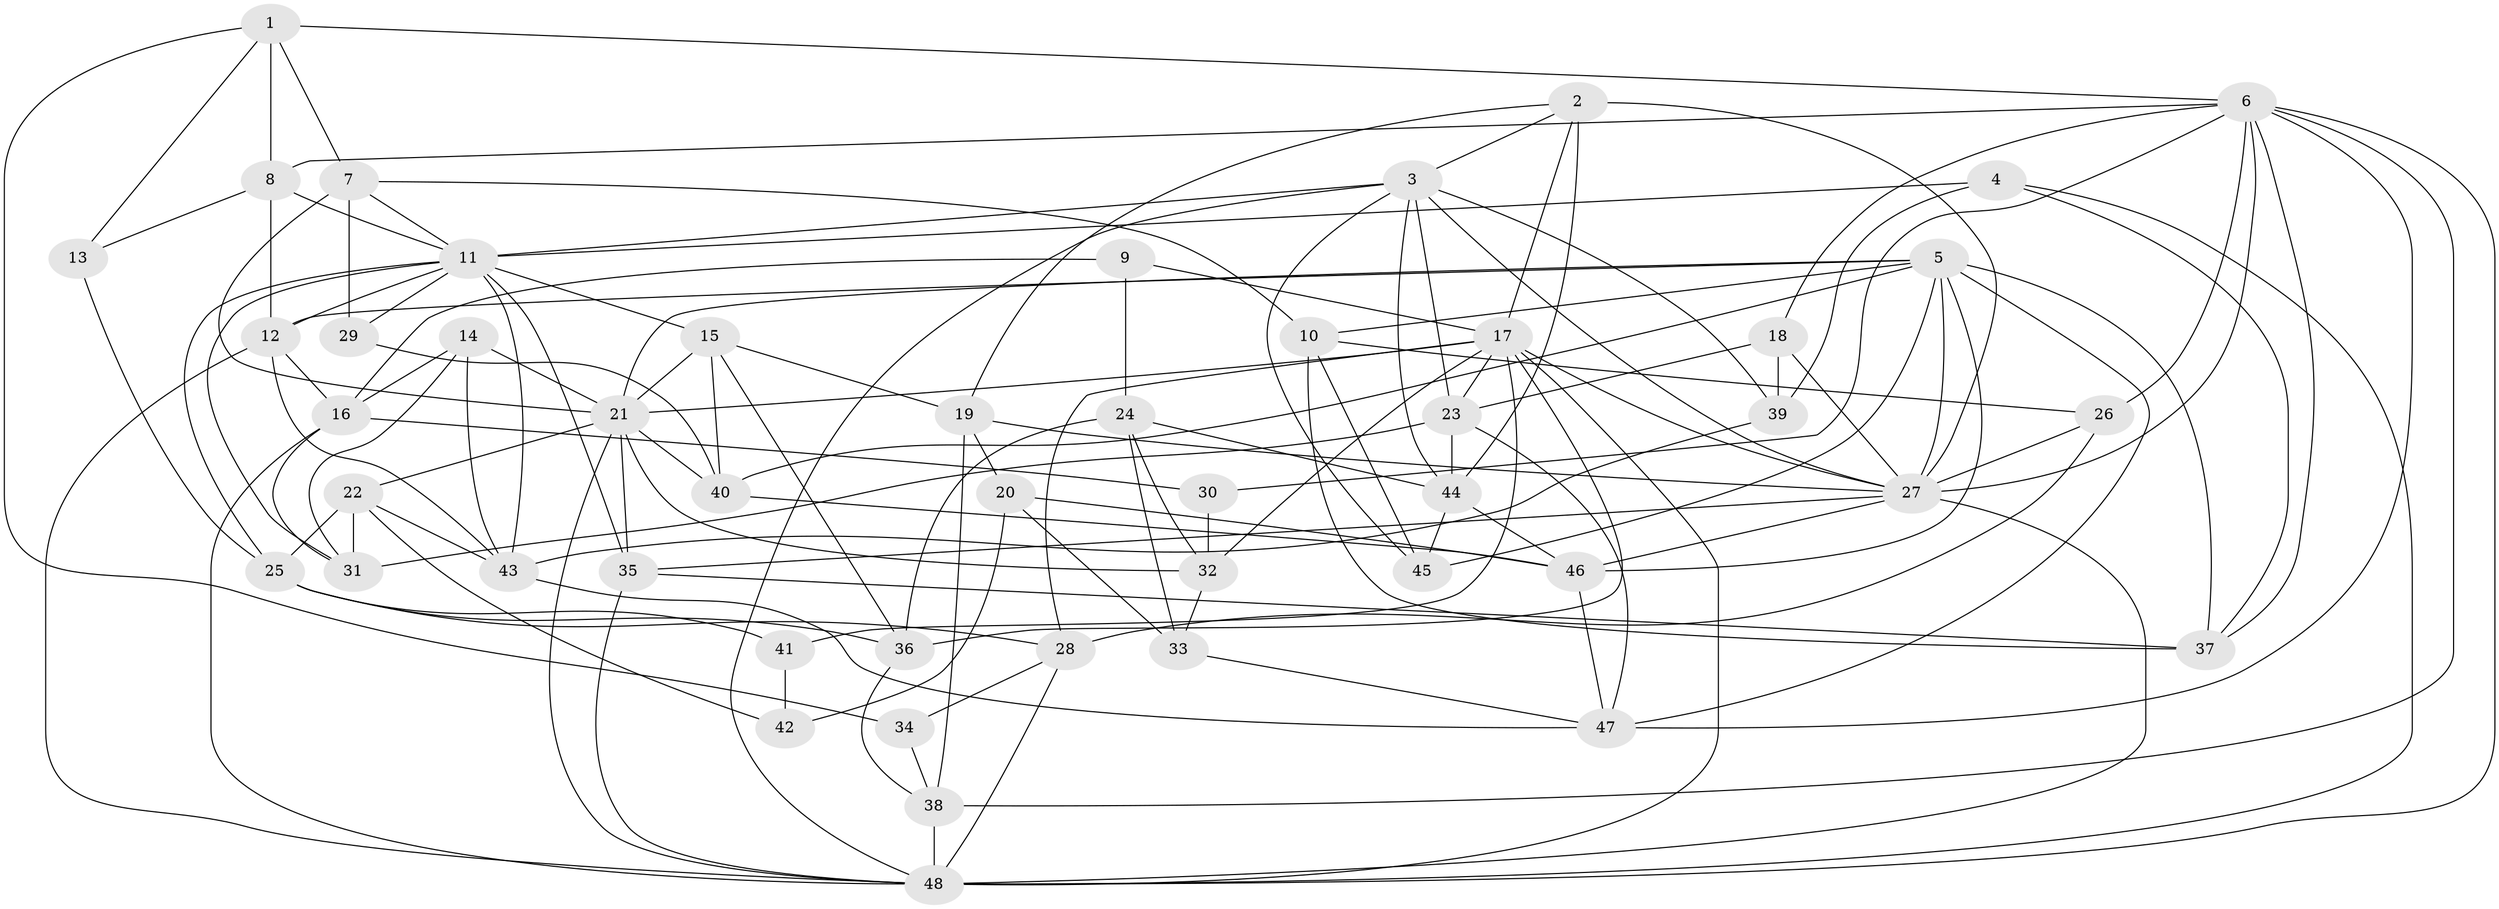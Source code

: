 // original degree distribution, {6: 0.08333333333333333, 3: 0.28125, 4: 0.23958333333333334, 5: 0.17708333333333334, 2: 0.14583333333333334, 7: 0.0625, 8: 0.010416666666666666}
// Generated by graph-tools (version 1.1) at 2025/02/03/09/25 03:02:09]
// undirected, 48 vertices, 133 edges
graph export_dot {
graph [start="1"]
  node [color=gray90,style=filled];
  1;
  2;
  3;
  4;
  5;
  6;
  7;
  8;
  9;
  10;
  11;
  12;
  13;
  14;
  15;
  16;
  17;
  18;
  19;
  20;
  21;
  22;
  23;
  24;
  25;
  26;
  27;
  28;
  29;
  30;
  31;
  32;
  33;
  34;
  35;
  36;
  37;
  38;
  39;
  40;
  41;
  42;
  43;
  44;
  45;
  46;
  47;
  48;
  1 -- 6 [weight=1.0];
  1 -- 7 [weight=1.0];
  1 -- 8 [weight=1.0];
  1 -- 13 [weight=1.0];
  1 -- 34 [weight=1.0];
  2 -- 3 [weight=1.0];
  2 -- 17 [weight=1.0];
  2 -- 19 [weight=1.0];
  2 -- 27 [weight=1.0];
  2 -- 44 [weight=2.0];
  3 -- 11 [weight=1.0];
  3 -- 23 [weight=1.0];
  3 -- 27 [weight=1.0];
  3 -- 39 [weight=1.0];
  3 -- 44 [weight=1.0];
  3 -- 45 [weight=1.0];
  3 -- 48 [weight=1.0];
  4 -- 11 [weight=1.0];
  4 -- 37 [weight=1.0];
  4 -- 39 [weight=1.0];
  4 -- 48 [weight=1.0];
  5 -- 10 [weight=1.0];
  5 -- 12 [weight=1.0];
  5 -- 21 [weight=2.0];
  5 -- 27 [weight=1.0];
  5 -- 37 [weight=2.0];
  5 -- 40 [weight=1.0];
  5 -- 45 [weight=1.0];
  5 -- 46 [weight=1.0];
  5 -- 47 [weight=1.0];
  6 -- 8 [weight=1.0];
  6 -- 18 [weight=1.0];
  6 -- 26 [weight=1.0];
  6 -- 27 [weight=1.0];
  6 -- 30 [weight=1.0];
  6 -- 37 [weight=1.0];
  6 -- 38 [weight=1.0];
  6 -- 47 [weight=1.0];
  6 -- 48 [weight=1.0];
  7 -- 10 [weight=1.0];
  7 -- 11 [weight=1.0];
  7 -- 21 [weight=1.0];
  7 -- 29 [weight=1.0];
  8 -- 11 [weight=1.0];
  8 -- 12 [weight=1.0];
  8 -- 13 [weight=1.0];
  9 -- 16 [weight=1.0];
  9 -- 17 [weight=1.0];
  9 -- 24 [weight=1.0];
  10 -- 26 [weight=1.0];
  10 -- 37 [weight=1.0];
  10 -- 45 [weight=2.0];
  11 -- 12 [weight=1.0];
  11 -- 15 [weight=2.0];
  11 -- 25 [weight=1.0];
  11 -- 29 [weight=1.0];
  11 -- 31 [weight=1.0];
  11 -- 35 [weight=1.0];
  11 -- 43 [weight=1.0];
  12 -- 16 [weight=1.0];
  12 -- 43 [weight=1.0];
  12 -- 48 [weight=1.0];
  13 -- 25 [weight=1.0];
  14 -- 16 [weight=1.0];
  14 -- 21 [weight=1.0];
  14 -- 31 [weight=1.0];
  14 -- 43 [weight=1.0];
  15 -- 19 [weight=1.0];
  15 -- 21 [weight=1.0];
  15 -- 36 [weight=1.0];
  15 -- 40 [weight=1.0];
  16 -- 30 [weight=1.0];
  16 -- 31 [weight=1.0];
  16 -- 48 [weight=1.0];
  17 -- 21 [weight=1.0];
  17 -- 23 [weight=1.0];
  17 -- 27 [weight=1.0];
  17 -- 28 [weight=1.0];
  17 -- 32 [weight=1.0];
  17 -- 36 [weight=1.0];
  17 -- 41 [weight=1.0];
  17 -- 48 [weight=1.0];
  18 -- 23 [weight=1.0];
  18 -- 27 [weight=1.0];
  18 -- 39 [weight=2.0];
  19 -- 20 [weight=1.0];
  19 -- 27 [weight=1.0];
  19 -- 38 [weight=1.0];
  20 -- 33 [weight=1.0];
  20 -- 42 [weight=1.0];
  20 -- 46 [weight=1.0];
  21 -- 22 [weight=1.0];
  21 -- 32 [weight=1.0];
  21 -- 35 [weight=1.0];
  21 -- 40 [weight=1.0];
  21 -- 48 [weight=1.0];
  22 -- 25 [weight=1.0];
  22 -- 31 [weight=1.0];
  22 -- 42 [weight=1.0];
  22 -- 43 [weight=1.0];
  23 -- 31 [weight=1.0];
  23 -- 44 [weight=1.0];
  23 -- 47 [weight=1.0];
  24 -- 32 [weight=1.0];
  24 -- 33 [weight=1.0];
  24 -- 36 [weight=1.0];
  24 -- 44 [weight=1.0];
  25 -- 28 [weight=1.0];
  25 -- 36 [weight=1.0];
  25 -- 41 [weight=1.0];
  26 -- 27 [weight=2.0];
  26 -- 28 [weight=1.0];
  27 -- 35 [weight=1.0];
  27 -- 46 [weight=1.0];
  27 -- 48 [weight=1.0];
  28 -- 34 [weight=1.0];
  28 -- 48 [weight=1.0];
  29 -- 40 [weight=2.0];
  30 -- 32 [weight=1.0];
  32 -- 33 [weight=1.0];
  33 -- 47 [weight=1.0];
  34 -- 38 [weight=1.0];
  35 -- 37 [weight=1.0];
  35 -- 48 [weight=1.0];
  36 -- 38 [weight=1.0];
  38 -- 48 [weight=1.0];
  39 -- 43 [weight=1.0];
  40 -- 46 [weight=1.0];
  41 -- 42 [weight=1.0];
  43 -- 47 [weight=1.0];
  44 -- 45 [weight=2.0];
  44 -- 46 [weight=1.0];
  46 -- 47 [weight=1.0];
}
